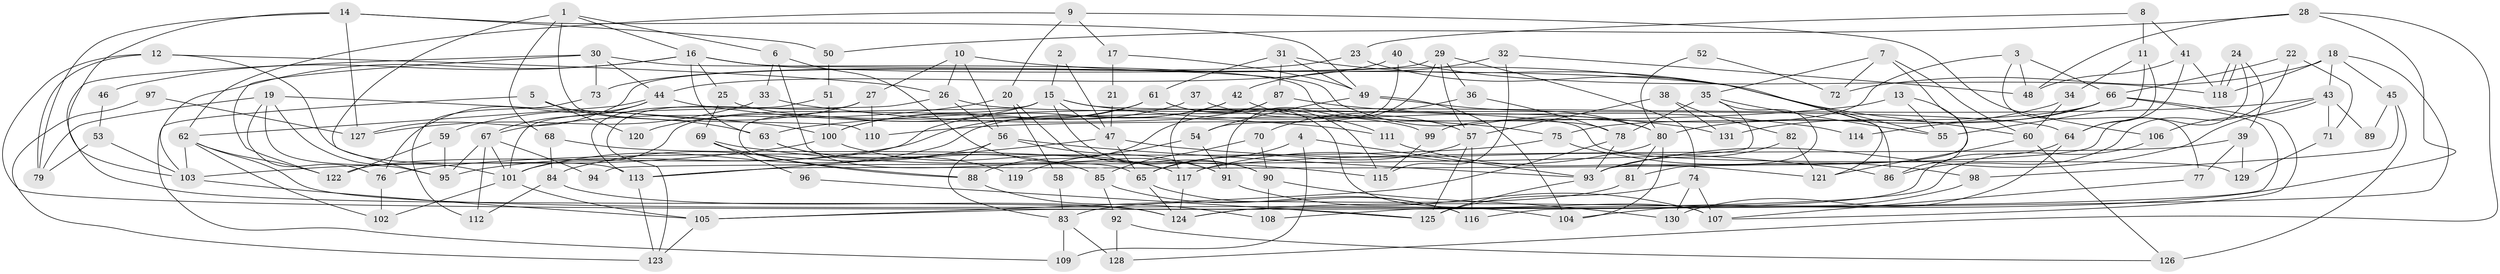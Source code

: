// coarse degree distribution, {10: 0.02531645569620253, 7: 0.10126582278481013, 14: 0.012658227848101266, 12: 0.012658227848101266, 4: 0.20253164556962025, 3: 0.3037974683544304, 8: 0.012658227848101266, 11: 0.02531645569620253, 5: 0.12658227848101267, 2: 0.0759493670886076, 16: 0.012658227848101266, 9: 0.02531645569620253, 6: 0.06329113924050633}
// Generated by graph-tools (version 1.1) at 2025/51/03/04/25 22:51:02]
// undirected, 131 vertices, 262 edges
graph export_dot {
  node [color=gray90,style=filled];
  1;
  2;
  3;
  4;
  5;
  6;
  7;
  8;
  9;
  10;
  11;
  12;
  13;
  14;
  15;
  16;
  17;
  18;
  19;
  20;
  21;
  22;
  23;
  24;
  25;
  26;
  27;
  28;
  29;
  30;
  31;
  32;
  33;
  34;
  35;
  36;
  37;
  38;
  39;
  40;
  41;
  42;
  43;
  44;
  45;
  46;
  47;
  48;
  49;
  50;
  51;
  52;
  53;
  54;
  55;
  56;
  57;
  58;
  59;
  60;
  61;
  62;
  63;
  64;
  65;
  66;
  67;
  68;
  69;
  70;
  71;
  72;
  73;
  74;
  75;
  76;
  77;
  78;
  79;
  80;
  81;
  82;
  83;
  84;
  85;
  86;
  87;
  88;
  89;
  90;
  91;
  92;
  93;
  94;
  95;
  96;
  97;
  98;
  99;
  100;
  101;
  102;
  103;
  104;
  105;
  106;
  107;
  108;
  109;
  110;
  111;
  112;
  113;
  114;
  115;
  116;
  117;
  118;
  119;
  120;
  121;
  122;
  123;
  124;
  125;
  126;
  127;
  128;
  129;
  130;
  131;
  1 -- 110;
  1 -- 6;
  1 -- 16;
  1 -- 68;
  1 -- 95;
  2 -- 47;
  2 -- 15;
  3 -- 48;
  3 -- 66;
  3 -- 77;
  3 -- 99;
  4 -- 93;
  4 -- 65;
  4 -- 109;
  5 -- 63;
  5 -- 109;
  5 -- 120;
  6 -- 91;
  6 -- 65;
  6 -- 33;
  7 -- 93;
  7 -- 60;
  7 -- 35;
  7 -- 72;
  8 -- 11;
  8 -- 23;
  8 -- 41;
  9 -- 106;
  9 -- 62;
  9 -- 17;
  9 -- 20;
  10 -- 56;
  10 -- 26;
  10 -- 27;
  10 -- 55;
  11 -- 64;
  11 -- 55;
  11 -- 34;
  12 -- 26;
  12 -- 113;
  12 -- 79;
  12 -- 125;
  13 -- 55;
  13 -- 86;
  13 -- 110;
  14 -- 79;
  14 -- 103;
  14 -- 49;
  14 -- 50;
  14 -- 127;
  15 -- 101;
  15 -- 131;
  15 -- 47;
  15 -- 88;
  15 -- 90;
  15 -- 120;
  15 -- 129;
  16 -- 103;
  16 -- 25;
  16 -- 46;
  16 -- 60;
  16 -- 63;
  16 -- 80;
  17 -- 49;
  17 -- 21;
  18 -- 45;
  18 -- 116;
  18 -- 43;
  18 -- 72;
  18 -- 118;
  19 -- 101;
  19 -- 95;
  19 -- 76;
  19 -- 79;
  19 -- 100;
  20 -- 67;
  20 -- 58;
  20 -- 90;
  21 -- 47;
  22 -- 86;
  22 -- 66;
  22 -- 71;
  23 -- 73;
  23 -- 121;
  24 -- 39;
  24 -- 118;
  24 -- 118;
  24 -- 113;
  25 -- 69;
  25 -- 99;
  26 -- 101;
  26 -- 64;
  26 -- 56;
  27 -- 59;
  27 -- 110;
  27 -- 123;
  28 -- 48;
  28 -- 124;
  28 -- 50;
  28 -- 128;
  29 -- 57;
  29 -- 91;
  29 -- 36;
  29 -- 74;
  29 -- 127;
  30 -- 124;
  30 -- 44;
  30 -- 73;
  30 -- 78;
  30 -- 122;
  31 -- 61;
  31 -- 49;
  31 -- 86;
  31 -- 87;
  32 -- 42;
  32 -- 115;
  32 -- 48;
  33 -- 127;
  33 -- 75;
  34 -- 80;
  34 -- 60;
  35 -- 78;
  35 -- 55;
  35 -- 81;
  35 -- 94;
  36 -- 78;
  36 -- 70;
  37 -- 100;
  37 -- 57;
  38 -- 82;
  38 -- 57;
  38 -- 131;
  39 -- 129;
  39 -- 77;
  39 -- 117;
  40 -- 54;
  40 -- 118;
  40 -- 44;
  41 -- 118;
  41 -- 48;
  41 -- 64;
  42 -- 101;
  42 -- 122;
  42 -- 111;
  43 -- 63;
  43 -- 71;
  43 -- 89;
  43 -- 93;
  43 -- 106;
  44 -- 62;
  44 -- 67;
  44 -- 76;
  44 -- 111;
  45 -- 126;
  45 -- 98;
  45 -- 89;
  46 -- 53;
  47 -- 113;
  47 -- 65;
  47 -- 86;
  49 -- 80;
  49 -- 54;
  49 -- 104;
  50 -- 51;
  51 -- 113;
  51 -- 100;
  52 -- 72;
  52 -- 80;
  53 -- 79;
  53 -- 103;
  54 -- 91;
  54 -- 119;
  56 -- 84;
  56 -- 83;
  56 -- 91;
  56 -- 93;
  57 -- 125;
  57 -- 65;
  57 -- 116;
  58 -- 83;
  59 -- 122;
  59 -- 95;
  60 -- 121;
  60 -- 126;
  61 -- 100;
  61 -- 107;
  61 -- 95;
  61 -- 115;
  62 -- 104;
  62 -- 103;
  62 -- 102;
  62 -- 122;
  63 -- 85;
  63 -- 119;
  64 -- 130;
  64 -- 124;
  65 -- 124;
  65 -- 116;
  66 -- 105;
  66 -- 75;
  66 -- 107;
  66 -- 114;
  66 -- 131;
  67 -- 95;
  67 -- 94;
  67 -- 101;
  67 -- 112;
  68 -- 117;
  68 -- 84;
  69 -- 88;
  69 -- 115;
  69 -- 96;
  70 -- 90;
  70 -- 85;
  71 -- 129;
  73 -- 112;
  74 -- 125;
  74 -- 107;
  74 -- 130;
  75 -- 76;
  75 -- 98;
  76 -- 102;
  77 -- 107;
  78 -- 93;
  78 -- 105;
  80 -- 117;
  80 -- 81;
  80 -- 104;
  81 -- 83;
  82 -- 121;
  82 -- 93;
  83 -- 109;
  83 -- 128;
  84 -- 124;
  84 -- 112;
  85 -- 116;
  85 -- 92;
  87 -- 117;
  87 -- 88;
  87 -- 114;
  88 -- 108;
  90 -- 108;
  90 -- 130;
  91 -- 107;
  92 -- 128;
  92 -- 126;
  93 -- 125;
  96 -- 125;
  97 -- 123;
  97 -- 127;
  98 -- 104;
  99 -- 115;
  100 -- 103;
  100 -- 117;
  101 -- 102;
  101 -- 105;
  103 -- 105;
  105 -- 123;
  106 -- 108;
  111 -- 121;
  113 -- 123;
  117 -- 124;
}
